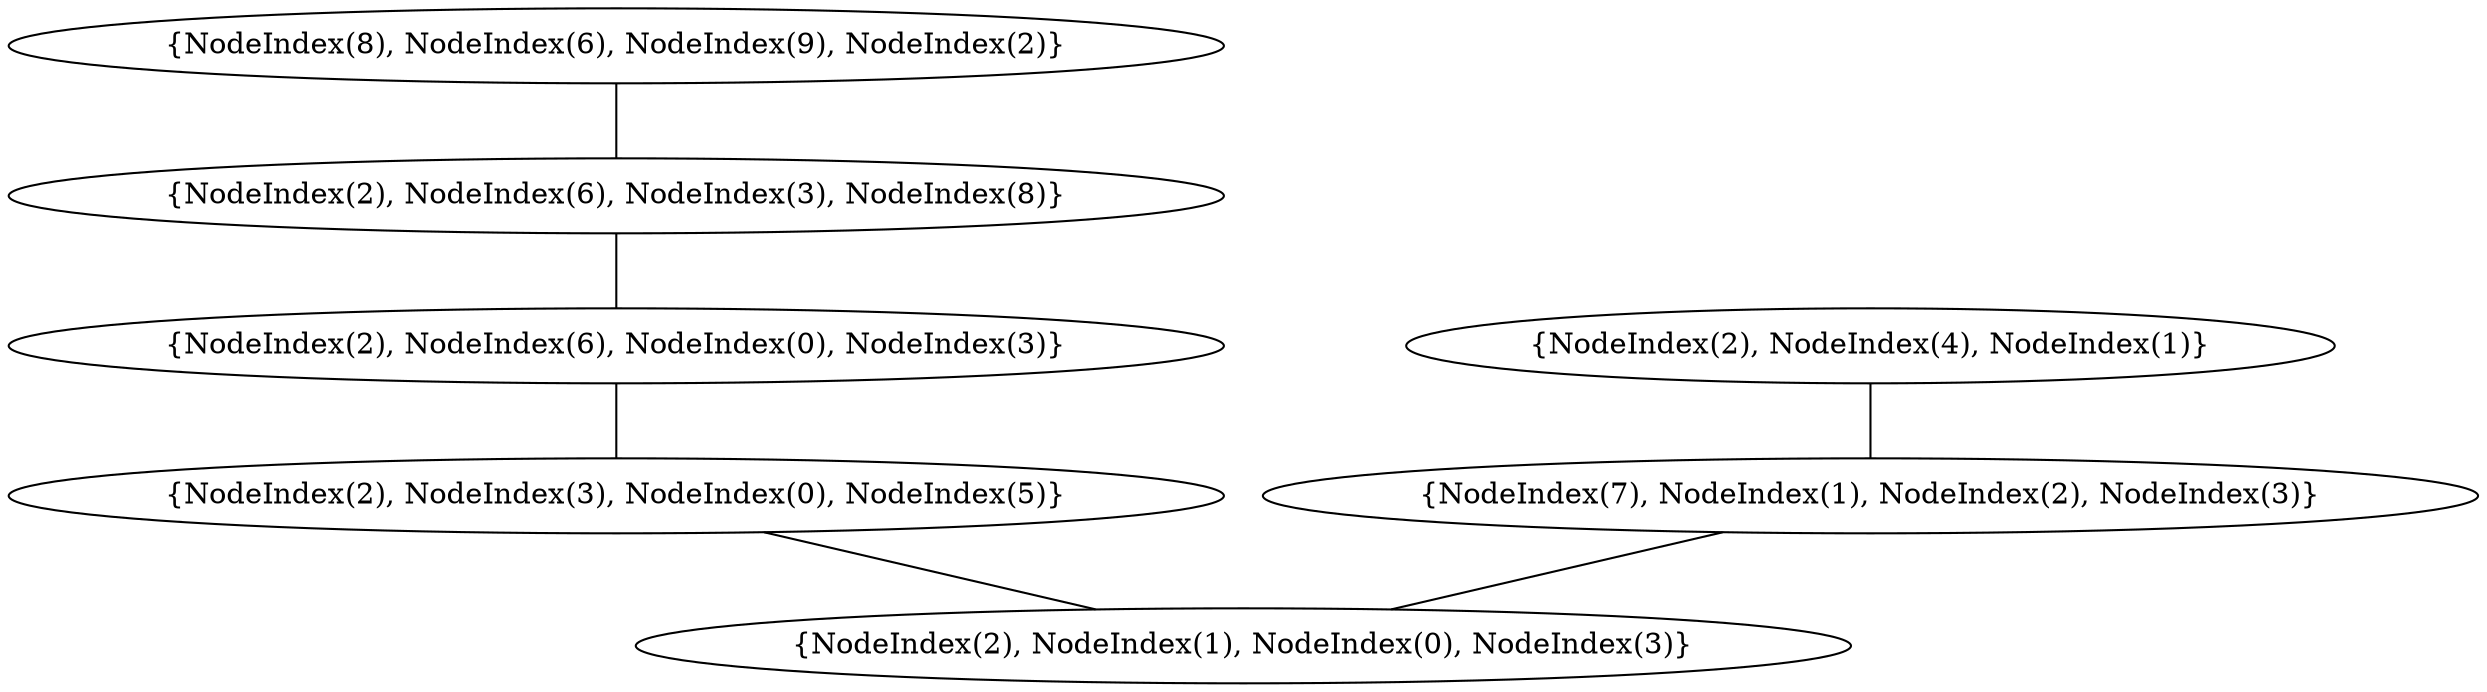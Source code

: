 graph {
    0 [ label = "{NodeIndex(2), NodeIndex(1), NodeIndex(0), NodeIndex(3)}" ]
    1 [ label = "{NodeIndex(2), NodeIndex(3), NodeIndex(0), NodeIndex(5)}" ]
    2 [ label = "{NodeIndex(2), NodeIndex(6), NodeIndex(0), NodeIndex(3)}" ]
    3 [ label = "{NodeIndex(7), NodeIndex(1), NodeIndex(2), NodeIndex(3)}" ]
    4 [ label = "{NodeIndex(2), NodeIndex(6), NodeIndex(3), NodeIndex(8)}" ]
    5 [ label = "{NodeIndex(2), NodeIndex(4), NodeIndex(1)}" ]
    6 [ label = "{NodeIndex(8), NodeIndex(6), NodeIndex(9), NodeIndex(2)}" ]
    1 -- 0 [ ]
    2 -- 1 [ ]
    6 -- 4 [ ]
    3 -- 0 [ ]
    4 -- 2 [ ]
    5 -- 3 [ ]
}
